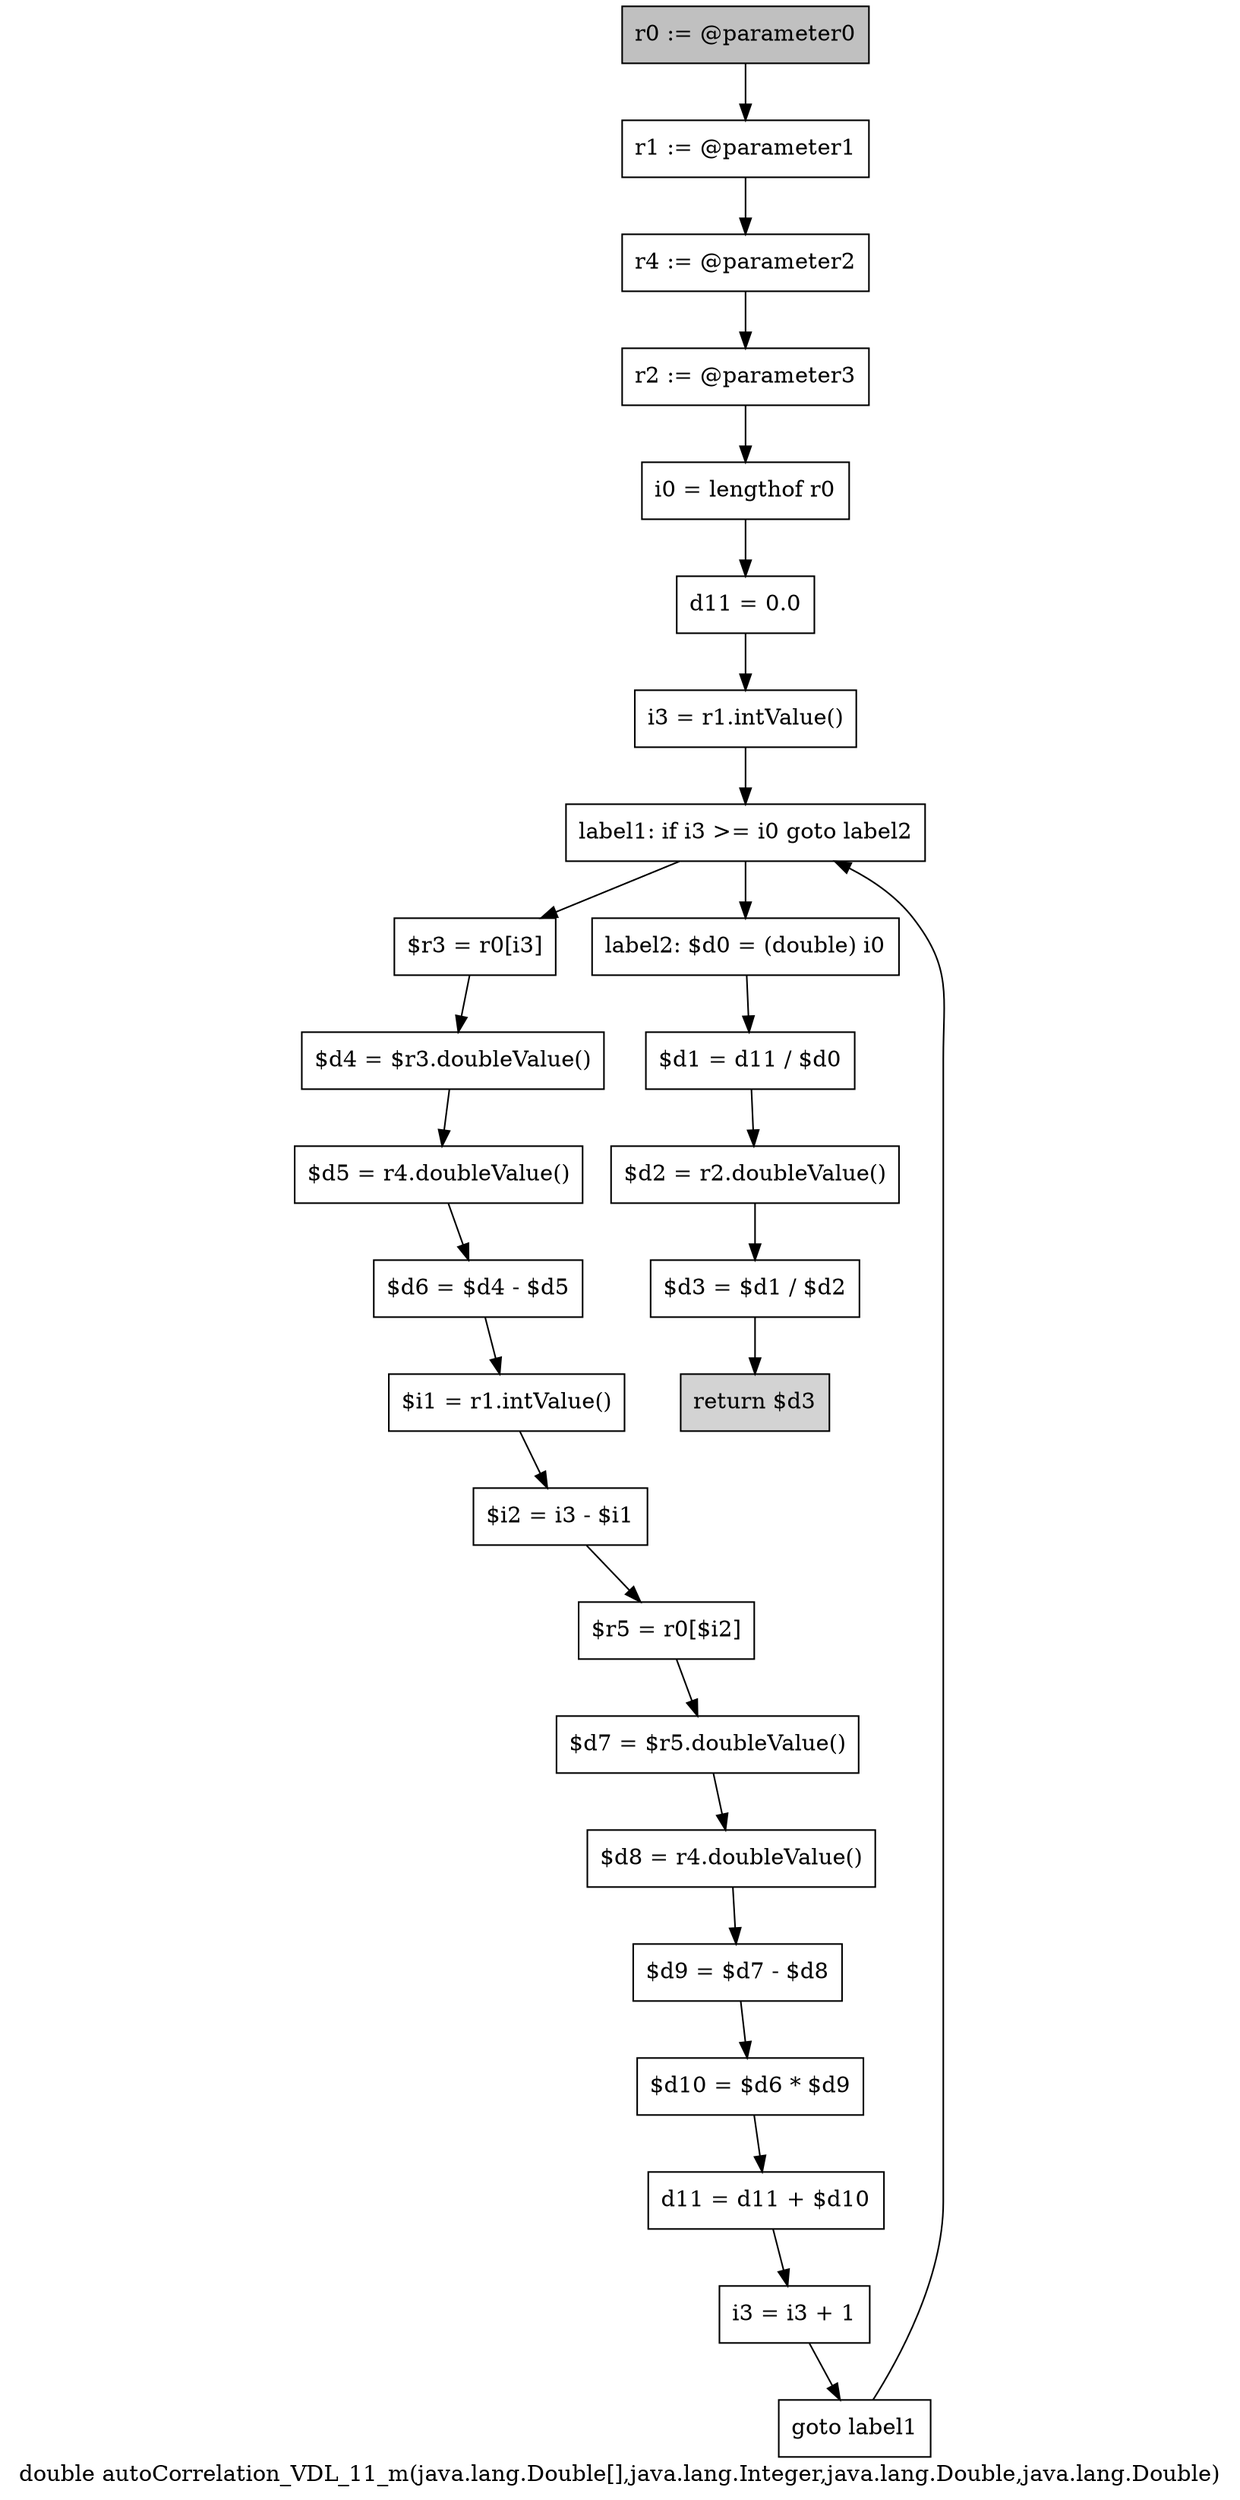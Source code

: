 digraph "double autoCorrelation_VDL_11_m(java.lang.Double[],java.lang.Integer,java.lang.Double,java.lang.Double)" {
    label="double autoCorrelation_VDL_11_m(java.lang.Double[],java.lang.Integer,java.lang.Double,java.lang.Double)";
    node [shape=box];
    "0" [style=filled,fillcolor=gray,label="r0 := @parameter0",];
    "1" [label="r1 := @parameter1",];
    "0"->"1";
    "2" [label="r4 := @parameter2",];
    "1"->"2";
    "3" [label="r2 := @parameter3",];
    "2"->"3";
    "4" [label="i0 = lengthof r0",];
    "3"->"4";
    "5" [label="d11 = 0.0",];
    "4"->"5";
    "6" [label="i3 = r1.intValue()",];
    "5"->"6";
    "7" [label="label1: if i3 >= i0 goto label2",];
    "6"->"7";
    "8" [label="$r3 = r0[i3]",];
    "7"->"8";
    "22" [label="label2: $d0 = (double) i0",];
    "7"->"22";
    "9" [label="$d4 = $r3.doubleValue()",];
    "8"->"9";
    "10" [label="$d5 = r4.doubleValue()",];
    "9"->"10";
    "11" [label="$d6 = $d4 - $d5",];
    "10"->"11";
    "12" [label="$i1 = r1.intValue()",];
    "11"->"12";
    "13" [label="$i2 = i3 - $i1",];
    "12"->"13";
    "14" [label="$r5 = r0[$i2]",];
    "13"->"14";
    "15" [label="$d7 = $r5.doubleValue()",];
    "14"->"15";
    "16" [label="$d8 = r4.doubleValue()",];
    "15"->"16";
    "17" [label="$d9 = $d7 - $d8",];
    "16"->"17";
    "18" [label="$d10 = $d6 * $d9",];
    "17"->"18";
    "19" [label="d11 = d11 + $d10",];
    "18"->"19";
    "20" [label="i3 = i3 + 1",];
    "19"->"20";
    "21" [label="goto label1",];
    "20"->"21";
    "21"->"7";
    "23" [label="$d1 = d11 / $d0",];
    "22"->"23";
    "24" [label="$d2 = r2.doubleValue()",];
    "23"->"24";
    "25" [label="$d3 = $d1 / $d2",];
    "24"->"25";
    "26" [style=filled,fillcolor=lightgray,label="return $d3",];
    "25"->"26";
}
